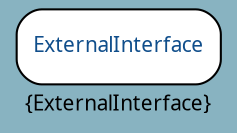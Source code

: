 digraph uml {
	graph [label="Package: flash.external Inheritance", ratio=compress, rankdir=LR, size="24,12", overlap=false, fontname=Sans, fontsize=10, bgcolor="#88B3C1", fontcolor=black];
	node [label="\N", fontname=Sans, fontsize=8, shape=record, color=black, fontcolor=black];
	edge [fontname=Sans, fontsize=8, minlen=3, color=black, fontcolor=black];
	graph [label="{ExternalInterface}",
		lp="54,10",
		bb="0,0,108,57"];
	"flash.external.ExternalInterface" [label="{ExternalInterface}", fontsize=10, fontcolor="#104E8B", style="rounded,filled", fillcolor=white, URL="../types/flash/external/ExternalInterface.html", tooltip=ExternalInterface, portPos=e, pos="54,39", rects="6,21,103,57", width="1.33", height="0.50"];
}
